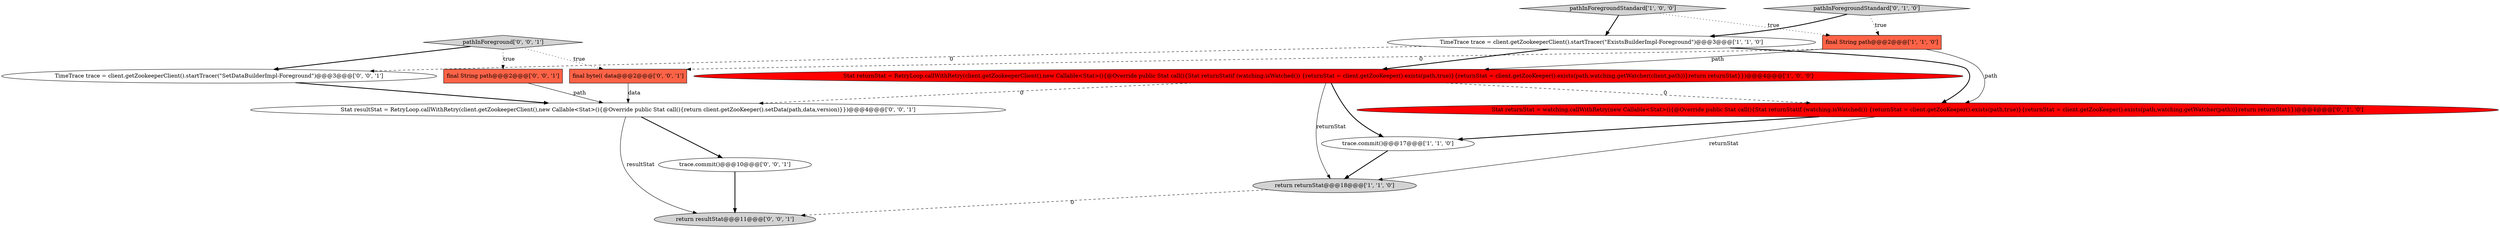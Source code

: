 digraph {
9 [style = filled, label = "final String path@@@2@@@['0', '0', '1']", fillcolor = tomato, shape = box image = "AAA0AAABBB3BBB"];
11 [style = filled, label = "return resultStat@@@11@@@['0', '0', '1']", fillcolor = lightgray, shape = ellipse image = "AAA0AAABBB3BBB"];
12 [style = filled, label = "final byte(( data@@@2@@@['0', '0', '1']", fillcolor = tomato, shape = box image = "AAA0AAABBB3BBB"];
4 [style = filled, label = "pathInForegroundStandard['1', '0', '0']", fillcolor = lightgray, shape = diamond image = "AAA0AAABBB1BBB"];
0 [style = filled, label = "trace.commit()@@@17@@@['1', '1', '0']", fillcolor = white, shape = ellipse image = "AAA0AAABBB1BBB"];
14 [style = filled, label = "Stat resultStat = RetryLoop.callWithRetry(client.getZookeeperClient(),new Callable<Stat>(){@Override public Stat call(){return client.getZooKeeper().setData(path,data,version)}})@@@4@@@['0', '0', '1']", fillcolor = white, shape = ellipse image = "AAA0AAABBB3BBB"];
1 [style = filled, label = "return returnStat@@@18@@@['1', '1', '0']", fillcolor = lightgray, shape = ellipse image = "AAA0AAABBB1BBB"];
3 [style = filled, label = "Stat returnStat = RetryLoop.callWithRetry(client.getZookeeperClient(),new Callable<Stat>(){@Override public Stat call(){Stat returnStatif (watching.isWatched()) {returnStat = client.getZooKeeper().exists(path,true)}{returnStat = client.getZooKeeper().exists(path,watching.getWatcher(client,path))}return returnStat}})@@@4@@@['1', '0', '0']", fillcolor = red, shape = ellipse image = "AAA1AAABBB1BBB"];
6 [style = filled, label = "Stat returnStat = watching.callWithRetry(new Callable<Stat>(){@Override public Stat call(){Stat returnStatif (watching.isWatched()) {returnStat = client.getZooKeeper().exists(path,true)}{returnStat = client.getZooKeeper().exists(path,watching.getWatcher(path))}return returnStat}})@@@4@@@['0', '1', '0']", fillcolor = red, shape = ellipse image = "AAA1AAABBB2BBB"];
13 [style = filled, label = "TimeTrace trace = client.getZookeeperClient().startTracer(\"SetDataBuilderImpl-Foreground\")@@@3@@@['0', '0', '1']", fillcolor = white, shape = ellipse image = "AAA0AAABBB3BBB"];
10 [style = filled, label = "trace.commit()@@@10@@@['0', '0', '1']", fillcolor = white, shape = ellipse image = "AAA0AAABBB3BBB"];
5 [style = filled, label = "final String path@@@2@@@['1', '1', '0']", fillcolor = tomato, shape = box image = "AAA0AAABBB1BBB"];
8 [style = filled, label = "pathInForeground['0', '0', '1']", fillcolor = lightgray, shape = diamond image = "AAA0AAABBB3BBB"];
2 [style = filled, label = "TimeTrace trace = client.getZookeeperClient().startTracer(\"ExistsBuilderImpl-Foreground\")@@@3@@@['1', '1', '0']", fillcolor = white, shape = ellipse image = "AAA0AAABBB1BBB"];
7 [style = filled, label = "pathInForegroundStandard['0', '1', '0']", fillcolor = lightgray, shape = diamond image = "AAA0AAABBB2BBB"];
4->5 [style = dotted, label="true"];
9->14 [style = solid, label="path"];
3->6 [style = dashed, label="0"];
5->12 [style = dashed, label="0"];
2->6 [style = bold, label=""];
2->3 [style = bold, label=""];
6->1 [style = solid, label="returnStat"];
14->10 [style = bold, label=""];
3->1 [style = solid, label="returnStat"];
12->14 [style = solid, label="data"];
6->0 [style = bold, label=""];
4->2 [style = bold, label=""];
14->11 [style = solid, label="resultStat"];
3->0 [style = bold, label=""];
7->5 [style = dotted, label="true"];
8->12 [style = dotted, label="true"];
7->2 [style = bold, label=""];
0->1 [style = bold, label=""];
2->13 [style = dashed, label="0"];
1->11 [style = dashed, label="0"];
5->6 [style = solid, label="path"];
8->9 [style = dotted, label="true"];
3->14 [style = dashed, label="0"];
5->3 [style = solid, label="path"];
13->14 [style = bold, label=""];
8->13 [style = bold, label=""];
10->11 [style = bold, label=""];
}
